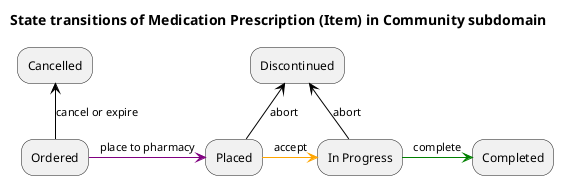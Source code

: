 @startuml
title State transitions of Medication Prescription (Item) in Community subdomain

"Ordered" -[#purple]r->[place to pharmacy]  "Placed"

"Ordered" -[#black]u->[cancel or expire]  "Cancelled"


"Placed" -[#black]u->[abort]  "Discontinued"

"Placed" -[#orange]r->[accept]  "In Progress"

"In Progress" -[#black]u->[abort]  "Discontinued"

"In Progress" -[#green]r->[complete]  "Completed"


@enduml